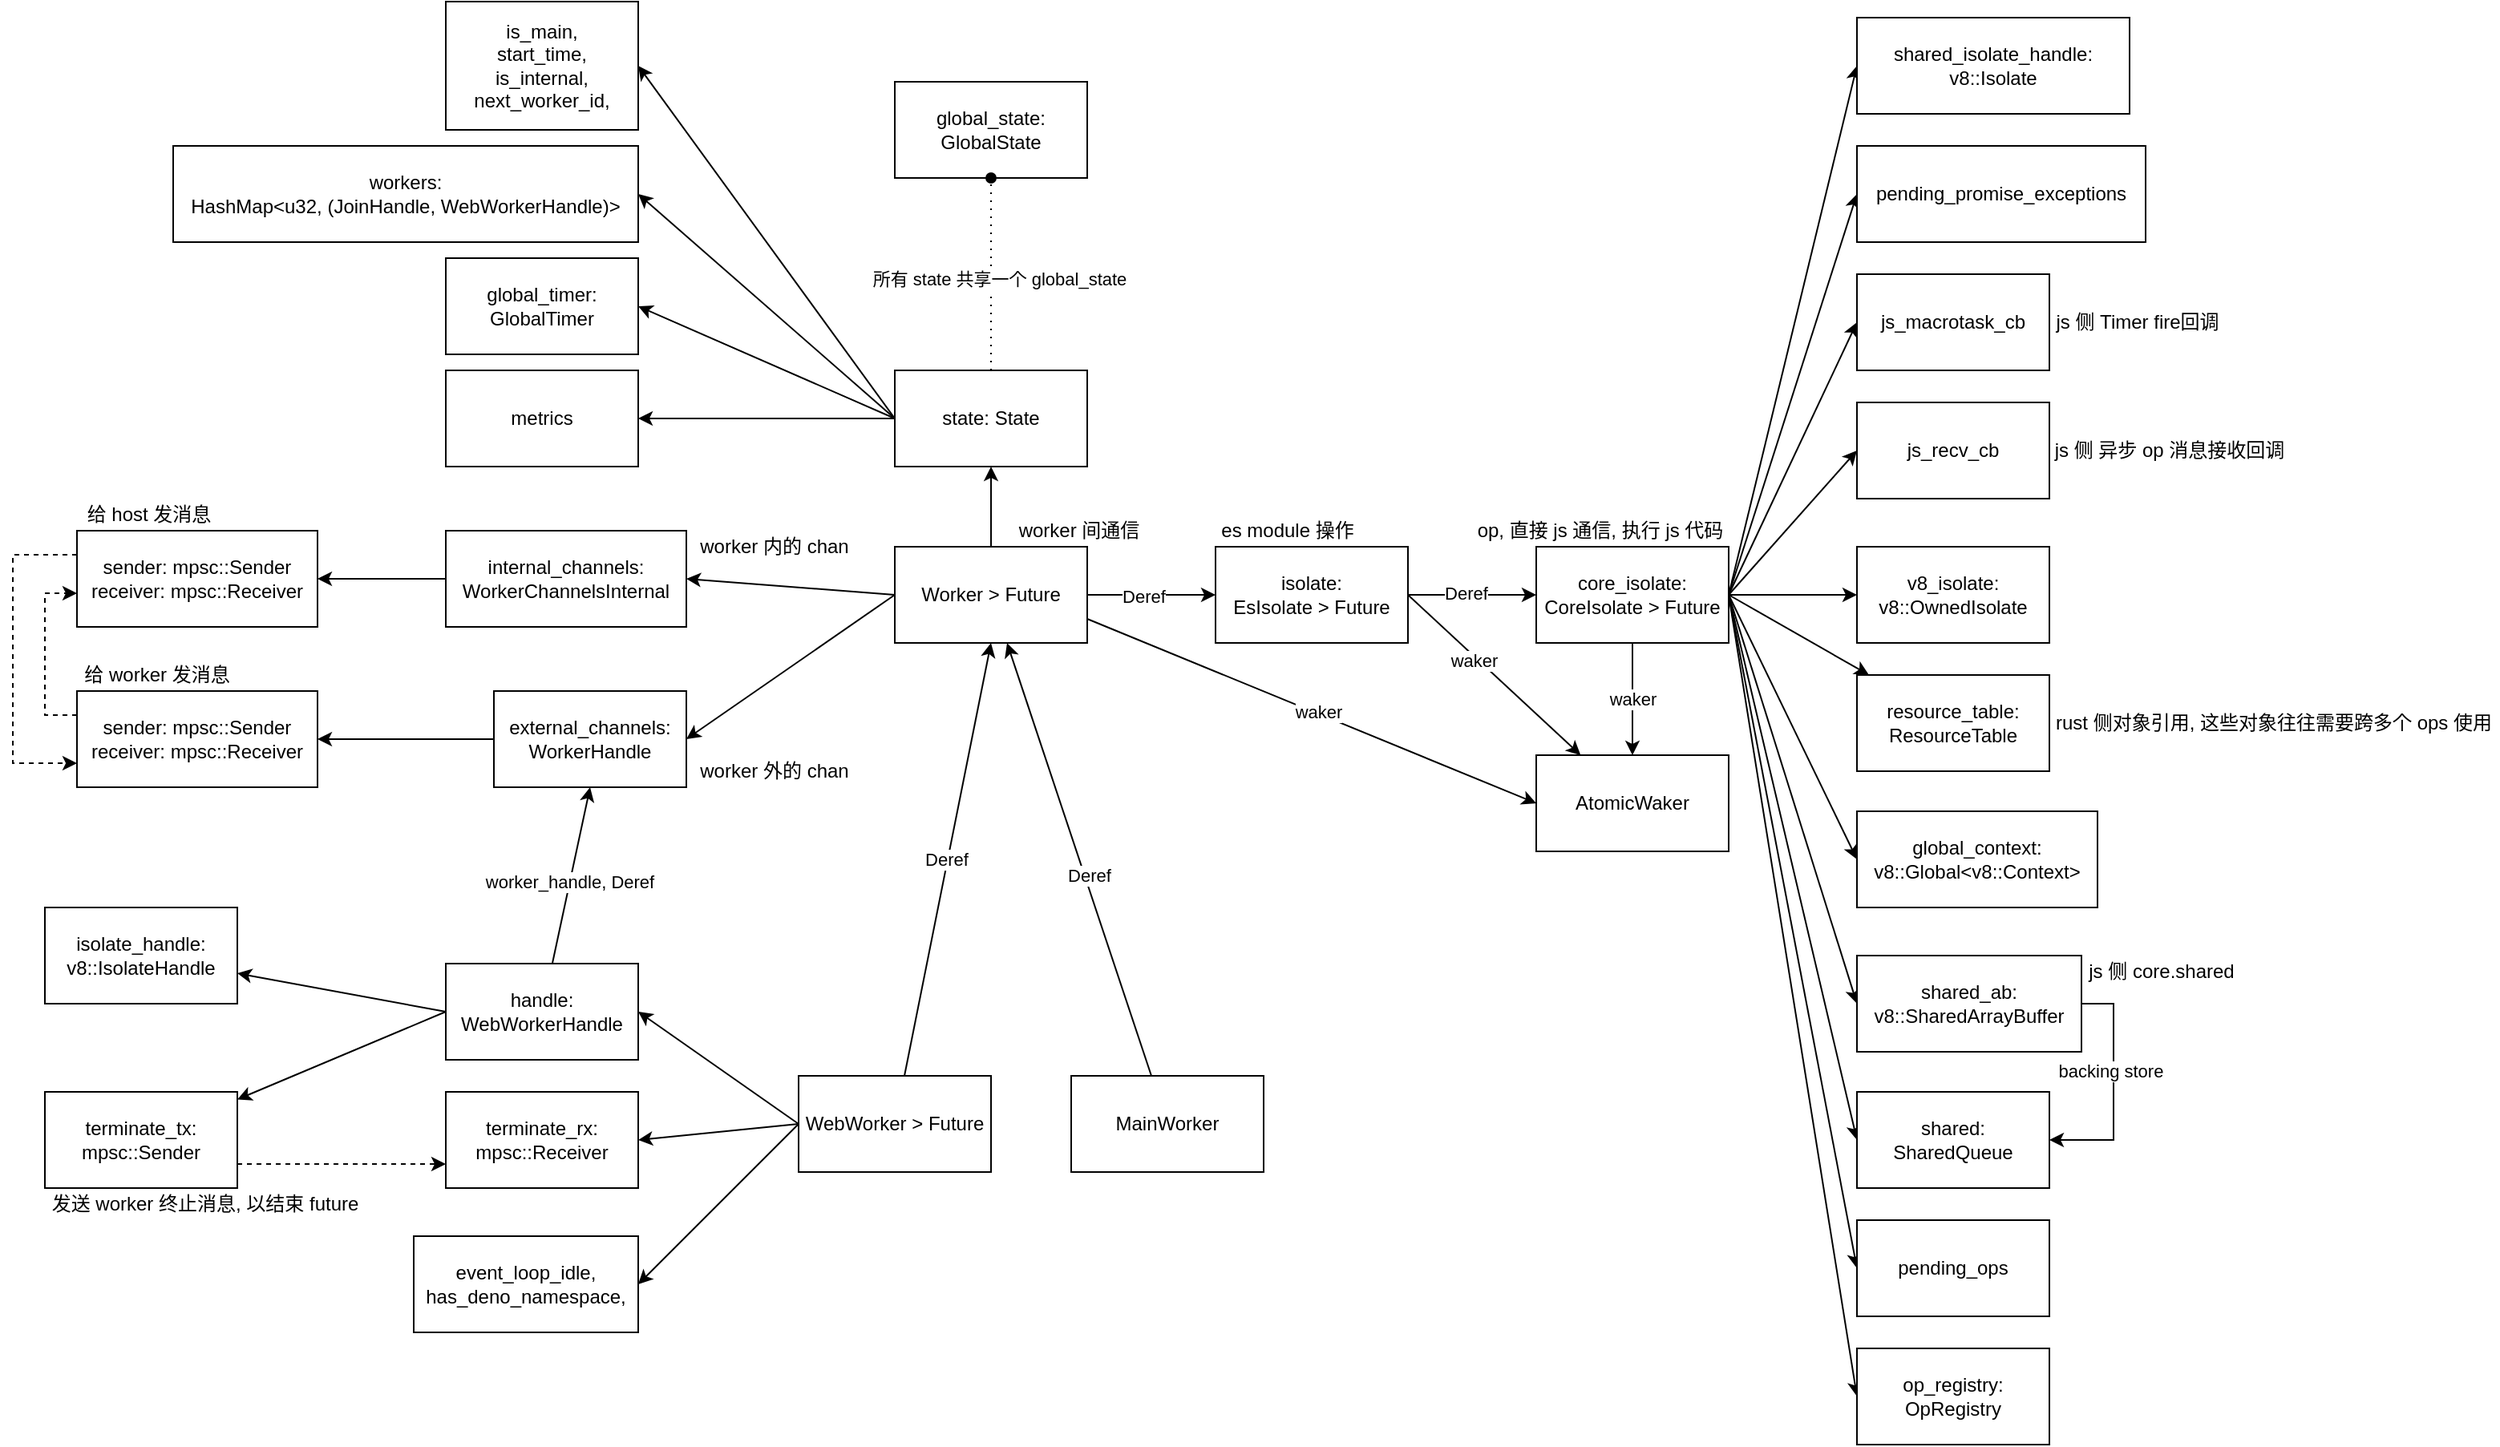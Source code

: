 <mxfile version="13.2.1" type="github">
  <diagram id="g0dbOOIlQTnFfYd_qdzW" name="第 1 页">
    <mxGraphModel dx="2893" dy="2323" grid="1" gridSize="10" guides="1" tooltips="1" connect="1" arrows="1" fold="1" page="1" pageScale="1" pageWidth="827" pageHeight="1169" math="0" shadow="0">
      <root>
        <mxCell id="0" />
        <mxCell id="1" parent="0" />
        <mxCell id="hD7Om0uuO97VEo5Bp-_T-1" value="global_state:&lt;br&gt;GlobalState" style="rounded=0;whiteSpace=wrap;html=1;" parent="1" vertex="1">
          <mxGeometry x="170" y="40" width="120" height="60" as="geometry" />
        </mxCell>
        <mxCell id="hD7Om0uuO97VEo5Bp-_T-7" style="orthogonalLoop=1;jettySize=auto;html=1;dashed=1;dashPattern=1 4;strokeWidth=1;endArrow=oval;endFill=1;rounded=1;" parent="1" source="hD7Om0uuO97VEo5Bp-_T-2" target="hD7Om0uuO97VEo5Bp-_T-1" edge="1">
          <mxGeometry relative="1" as="geometry" />
        </mxCell>
        <mxCell id="A5GxI49C1zS-vNtngI4n-1" value="所有 state 共享一个 global_state" style="edgeLabel;html=1;align=center;verticalAlign=middle;resizable=0;points=[];" parent="hD7Om0uuO97VEo5Bp-_T-7" vertex="1" connectable="0">
          <mxGeometry x="-0.05" y="-5" relative="1" as="geometry">
            <mxPoint as="offset" />
          </mxGeometry>
        </mxCell>
        <mxCell id="hD7Om0uuO97VEo5Bp-_T-28" value="" style="rounded=0;orthogonalLoop=1;jettySize=auto;html=1;" parent="1" source="hD7Om0uuO97VEo5Bp-_T-2" target="hD7Om0uuO97VEo5Bp-_T-27" edge="1">
          <mxGeometry relative="1" as="geometry" />
        </mxCell>
        <mxCell id="hD7Om0uuO97VEo5Bp-_T-34" style="rounded=0;orthogonalLoop=1;jettySize=auto;html=1;exitX=0;exitY=0.5;exitDx=0;exitDy=0;entryX=1;entryY=0.5;entryDx=0;entryDy=0;" parent="1" source="hD7Om0uuO97VEo5Bp-_T-2" target="hD7Om0uuO97VEo5Bp-_T-29" edge="1">
          <mxGeometry relative="1" as="geometry" />
        </mxCell>
        <mxCell id="hD7Om0uuO97VEo5Bp-_T-35" style="edgeStyle=none;rounded=0;orthogonalLoop=1;jettySize=auto;html=1;exitX=0;exitY=0.5;exitDx=0;exitDy=0;entryX=1;entryY=0.5;entryDx=0;entryDy=0;" parent="1" source="hD7Om0uuO97VEo5Bp-_T-2" target="hD7Om0uuO97VEo5Bp-_T-30" edge="1">
          <mxGeometry relative="1" as="geometry" />
        </mxCell>
        <mxCell id="hD7Om0uuO97VEo5Bp-_T-36" style="edgeStyle=none;rounded=0;orthogonalLoop=1;jettySize=auto;html=1;exitX=0;exitY=0.5;exitDx=0;exitDy=0;entryX=1;entryY=0.5;entryDx=0;entryDy=0;" parent="1" source="hD7Om0uuO97VEo5Bp-_T-2" target="hD7Om0uuO97VEo5Bp-_T-32" edge="1">
          <mxGeometry relative="1" as="geometry" />
        </mxCell>
        <mxCell id="hD7Om0uuO97VEo5Bp-_T-2" value="state: State" style="rounded=0;whiteSpace=wrap;html=1;" parent="1" vertex="1">
          <mxGeometry x="170" y="220" width="120" height="60" as="geometry" />
        </mxCell>
        <mxCell id="hD7Om0uuO97VEo5Bp-_T-27" value="metrics" style="rounded=0;whiteSpace=wrap;html=1;" parent="1" vertex="1">
          <mxGeometry x="-110" y="220" width="120" height="60" as="geometry" />
        </mxCell>
        <mxCell id="hD7Om0uuO97VEo5Bp-_T-10" style="rounded=0;orthogonalLoop=1;jettySize=auto;html=1;" parent="1" source="hD7Om0uuO97VEo5Bp-_T-4" target="hD7Om0uuO97VEo5Bp-_T-9" edge="1">
          <mxGeometry relative="1" as="geometry" />
        </mxCell>
        <mxCell id="hD7Om0uuO97VEo5Bp-_T-25" value="Deref" style="edgeLabel;html=1;align=center;verticalAlign=middle;resizable=0;points=[];" parent="hD7Om0uuO97VEo5Bp-_T-10" vertex="1" connectable="0">
          <mxGeometry x="-0.08" y="-2" relative="1" as="geometry">
            <mxPoint as="offset" />
          </mxGeometry>
        </mxCell>
        <mxCell id="hD7Om0uuO97VEo5Bp-_T-4" value="MainWorker" style="rounded=0;whiteSpace=wrap;html=1;" parent="1" vertex="1">
          <mxGeometry x="280" y="660" width="120" height="60" as="geometry" />
        </mxCell>
        <mxCell id="hD7Om0uuO97VEo5Bp-_T-12" style="rounded=0;orthogonalLoop=1;jettySize=auto;html=1;entryX=0.5;entryY=1;entryDx=0;entryDy=0;" parent="1" source="hD7Om0uuO97VEo5Bp-_T-9" target="hD7Om0uuO97VEo5Bp-_T-2" edge="1">
          <mxGeometry relative="1" as="geometry" />
        </mxCell>
        <mxCell id="hD7Om0uuO97VEo5Bp-_T-13" style="rounded=0;orthogonalLoop=1;jettySize=auto;html=1;exitX=1;exitY=0.5;exitDx=0;exitDy=0;" parent="1" source="hD7Om0uuO97VEo5Bp-_T-9" target="hD7Om0uuO97VEo5Bp-_T-14" edge="1">
          <mxGeometry relative="1" as="geometry">
            <mxPoint x="360" y="360" as="targetPoint" />
          </mxGeometry>
        </mxCell>
        <mxCell id="hD7Om0uuO97VEo5Bp-_T-26" value="Deref" style="edgeLabel;html=1;align=center;verticalAlign=middle;resizable=0;points=[];" parent="hD7Om0uuO97VEo5Bp-_T-13" vertex="1" connectable="0">
          <mxGeometry x="-0.125" y="-1" relative="1" as="geometry">
            <mxPoint as="offset" />
          </mxGeometry>
        </mxCell>
        <mxCell id="hD7Om0uuO97VEo5Bp-_T-16" value="" style="rounded=0;orthogonalLoop=1;jettySize=auto;html=1;exitX=0;exitY=0.5;exitDx=0;exitDy=0;entryX=1;entryY=0.5;entryDx=0;entryDy=0;" parent="1" source="hD7Om0uuO97VEo5Bp-_T-9" target="hD7Om0uuO97VEo5Bp-_T-15" edge="1">
          <mxGeometry relative="1" as="geometry" />
        </mxCell>
        <mxCell id="hD7Om0uuO97VEo5Bp-_T-17" style="rounded=0;orthogonalLoop=1;jettySize=auto;html=1;exitX=0;exitY=0.5;exitDx=0;exitDy=0;entryX=1;entryY=0.5;entryDx=0;entryDy=0;" parent="1" source="hD7Om0uuO97VEo5Bp-_T-9" target="hD7Om0uuO97VEo5Bp-_T-18" edge="1">
          <mxGeometry relative="1" as="geometry">
            <mxPoint x="100" y="440" as="targetPoint" />
          </mxGeometry>
        </mxCell>
        <mxCell id="hD7Om0uuO97VEo5Bp-_T-69" style="edgeStyle=none;rounded=0;orthogonalLoop=1;jettySize=auto;html=1;exitX=1;exitY=0.75;exitDx=0;exitDy=0;entryX=0;entryY=0.5;entryDx=0;entryDy=0;" parent="1" source="hD7Om0uuO97VEo5Bp-_T-9" target="hD7Om0uuO97VEo5Bp-_T-68" edge="1">
          <mxGeometry relative="1" as="geometry">
            <mxPoint x="380.588" y="430" as="targetPoint" />
          </mxGeometry>
        </mxCell>
        <mxCell id="hD7Om0uuO97VEo5Bp-_T-72" value="waker" style="edgeLabel;html=1;align=center;verticalAlign=middle;resizable=0;points=[];" parent="hD7Om0uuO97VEo5Bp-_T-69" vertex="1" connectable="0">
          <mxGeometry x="0.027" y="1" relative="1" as="geometry">
            <mxPoint as="offset" />
          </mxGeometry>
        </mxCell>
        <mxCell id="hD7Om0uuO97VEo5Bp-_T-9" value="Worker &amp;gt; Future" style="rounded=0;whiteSpace=wrap;html=1;" parent="1" vertex="1">
          <mxGeometry x="170" y="330" width="120" height="60" as="geometry" />
        </mxCell>
        <mxCell id="hD7Om0uuO97VEo5Bp-_T-20" value="" style="edgeStyle=none;rounded=0;orthogonalLoop=1;jettySize=auto;html=1;" parent="1" source="hD7Om0uuO97VEo5Bp-_T-15" target="hD7Om0uuO97VEo5Bp-_T-19" edge="1">
          <mxGeometry relative="1" as="geometry" />
        </mxCell>
        <mxCell id="hD7Om0uuO97VEo5Bp-_T-15" value="internal_channels:&lt;br&gt;WorkerChannelsInternal" style="rounded=0;whiteSpace=wrap;html=1;" parent="1" vertex="1">
          <mxGeometry x="-110" y="320" width="150" height="60" as="geometry" />
        </mxCell>
        <mxCell id="hD7Om0uuO97VEo5Bp-_T-58" style="edgeStyle=orthogonalEdgeStyle;rounded=0;orthogonalLoop=1;jettySize=auto;html=1;exitX=0;exitY=0.25;exitDx=0;exitDy=0;entryX=0;entryY=0.75;entryDx=0;entryDy=0;dashed=1;" parent="1" source="hD7Om0uuO97VEo5Bp-_T-19" target="hD7Om0uuO97VEo5Bp-_T-21" edge="1">
          <mxGeometry relative="1" as="geometry">
            <Array as="points">
              <mxPoint x="-380" y="335" />
              <mxPoint x="-380" y="465" />
            </Array>
          </mxGeometry>
        </mxCell>
        <mxCell id="hD7Om0uuO97VEo5Bp-_T-19" value="sender: mpsc::Sender&lt;br&gt;receiver: mpsc::Receiver" style="rounded=0;whiteSpace=wrap;html=1;" parent="1" vertex="1">
          <mxGeometry x="-340" y="320" width="150" height="60" as="geometry" />
        </mxCell>
        <mxCell id="hD7Om0uuO97VEo5Bp-_T-66" value="" style="edgeStyle=orthogonalEdgeStyle;rounded=0;orthogonalLoop=1;jettySize=auto;html=1;" parent="1" source="hD7Om0uuO97VEo5Bp-_T-14" target="hD7Om0uuO97VEo5Bp-_T-65" edge="1">
          <mxGeometry relative="1" as="geometry" />
        </mxCell>
        <mxCell id="hD7Om0uuO97VEo5Bp-_T-73" value="Deref" style="edgeLabel;html=1;align=center;verticalAlign=middle;resizable=0;points=[];" parent="hD7Om0uuO97VEo5Bp-_T-66" vertex="1" connectable="0">
          <mxGeometry x="-0.1" y="1" relative="1" as="geometry">
            <mxPoint as="offset" />
          </mxGeometry>
        </mxCell>
        <mxCell id="hD7Om0uuO97VEo5Bp-_T-67" style="rounded=0;orthogonalLoop=1;jettySize=auto;html=1;exitX=1;exitY=0.5;exitDx=0;exitDy=0;" parent="1" source="hD7Om0uuO97VEo5Bp-_T-14" target="hD7Om0uuO97VEo5Bp-_T-68" edge="1">
          <mxGeometry relative="1" as="geometry">
            <mxPoint x="560" y="450" as="targetPoint" />
          </mxGeometry>
        </mxCell>
        <mxCell id="hD7Om0uuO97VEo5Bp-_T-71" value="waker" style="edgeLabel;html=1;align=center;verticalAlign=middle;resizable=0;points=[];" parent="hD7Om0uuO97VEo5Bp-_T-67" vertex="1" connectable="0">
          <mxGeometry x="-0.22" y="-2" relative="1" as="geometry">
            <mxPoint as="offset" />
          </mxGeometry>
        </mxCell>
        <mxCell id="hD7Om0uuO97VEo5Bp-_T-14" value="isolate:&lt;br&gt;EsIsolate &amp;gt; Future" style="rounded=0;whiteSpace=wrap;html=1;" parent="1" vertex="1">
          <mxGeometry x="370" y="330" width="120" height="60" as="geometry" />
        </mxCell>
        <mxCell id="hD7Om0uuO97VEo5Bp-_T-74" value="waker" style="edgeStyle=none;rounded=0;orthogonalLoop=1;jettySize=auto;html=1;entryX=0.5;entryY=0;entryDx=0;entryDy=0;" parent="1" source="hD7Om0uuO97VEo5Bp-_T-65" target="hD7Om0uuO97VEo5Bp-_T-68" edge="1">
          <mxGeometry relative="1" as="geometry" />
        </mxCell>
        <mxCell id="hD7Om0uuO97VEo5Bp-_T-76" value="" style="edgeStyle=none;rounded=0;orthogonalLoop=1;jettySize=auto;html=1;" parent="1" source="hD7Om0uuO97VEo5Bp-_T-65" target="hD7Om0uuO97VEo5Bp-_T-75" edge="1">
          <mxGeometry relative="1" as="geometry" />
        </mxCell>
        <mxCell id="hD7Om0uuO97VEo5Bp-_T-77" style="edgeStyle=none;rounded=0;orthogonalLoop=1;jettySize=auto;html=1;exitX=1;exitY=0.5;exitDx=0;exitDy=0;" parent="1" source="hD7Om0uuO97VEo5Bp-_T-65" target="hD7Om0uuO97VEo5Bp-_T-78" edge="1">
          <mxGeometry relative="1" as="geometry">
            <mxPoint x="770" y="430" as="targetPoint" />
          </mxGeometry>
        </mxCell>
        <mxCell id="hD7Om0uuO97VEo5Bp-_T-79" style="edgeStyle=none;rounded=0;orthogonalLoop=1;jettySize=auto;html=1;exitX=1;exitY=0.5;exitDx=0;exitDy=0;entryX=0;entryY=0.5;entryDx=0;entryDy=0;" parent="1" source="hD7Om0uuO97VEo5Bp-_T-65" target="hD7Om0uuO97VEo5Bp-_T-80" edge="1">
          <mxGeometry relative="1" as="geometry">
            <mxPoint x="770" y="520" as="targetPoint" />
          </mxGeometry>
        </mxCell>
        <mxCell id="hD7Om0uuO97VEo5Bp-_T-81" style="edgeStyle=none;rounded=0;orthogonalLoop=1;jettySize=auto;html=1;exitX=1;exitY=0.5;exitDx=0;exitDy=0;entryX=0;entryY=0.5;entryDx=0;entryDy=0;" parent="1" source="hD7Om0uuO97VEo5Bp-_T-65" target="hD7Om0uuO97VEo5Bp-_T-82" edge="1">
          <mxGeometry relative="1" as="geometry">
            <mxPoint x="760" y="610" as="targetPoint" />
          </mxGeometry>
        </mxCell>
        <mxCell id="hD7Om0uuO97VEo5Bp-_T-83" style="edgeStyle=none;rounded=0;orthogonalLoop=1;jettySize=auto;html=1;exitX=1;exitY=0.5;exitDx=0;exitDy=0;entryX=0;entryY=0.5;entryDx=0;entryDy=0;" parent="1" source="hD7Om0uuO97VEo5Bp-_T-65" target="hD7Om0uuO97VEo5Bp-_T-84" edge="1">
          <mxGeometry relative="1" as="geometry">
            <mxPoint x="770" y="280" as="targetPoint" />
          </mxGeometry>
        </mxCell>
        <mxCell id="hD7Om0uuO97VEo5Bp-_T-86" style="edgeStyle=none;rounded=0;orthogonalLoop=1;jettySize=auto;html=1;exitX=1;exitY=0.5;exitDx=0;exitDy=0;entryX=0;entryY=0.5;entryDx=0;entryDy=0;" parent="1" source="hD7Om0uuO97VEo5Bp-_T-65" target="hD7Om0uuO97VEo5Bp-_T-85" edge="1">
          <mxGeometry relative="1" as="geometry" />
        </mxCell>
        <mxCell id="hD7Om0uuO97VEo5Bp-_T-87" style="edgeStyle=none;rounded=0;orthogonalLoop=1;jettySize=auto;html=1;exitX=1;exitY=0.5;exitDx=0;exitDy=0;entryX=0;entryY=0.5;entryDx=0;entryDy=0;" parent="1" source="hD7Om0uuO97VEo5Bp-_T-65" target="hD7Om0uuO97VEo5Bp-_T-88" edge="1">
          <mxGeometry relative="1" as="geometry">
            <mxPoint x="770" y="750" as="targetPoint" />
          </mxGeometry>
        </mxCell>
        <mxCell id="hD7Om0uuO97VEo5Bp-_T-93" style="edgeStyle=none;rounded=0;orthogonalLoop=1;jettySize=auto;html=1;exitX=1;exitY=0.5;exitDx=0;exitDy=0;entryX=0;entryY=0.5;entryDx=0;entryDy=0;" parent="1" source="hD7Om0uuO97VEo5Bp-_T-65" target="hD7Om0uuO97VEo5Bp-_T-89" edge="1">
          <mxGeometry relative="1" as="geometry" />
        </mxCell>
        <mxCell id="hD7Om0uuO97VEo5Bp-_T-94" style="edgeStyle=none;rounded=0;orthogonalLoop=1;jettySize=auto;html=1;exitX=1;exitY=0.5;exitDx=0;exitDy=0;entryX=0;entryY=0.5;entryDx=0;entryDy=0;" parent="1" source="hD7Om0uuO97VEo5Bp-_T-65" target="hD7Om0uuO97VEo5Bp-_T-90" edge="1">
          <mxGeometry relative="1" as="geometry" />
        </mxCell>
        <mxCell id="hD7Om0uuO97VEo5Bp-_T-95" style="edgeStyle=none;rounded=0;orthogonalLoop=1;jettySize=auto;html=1;exitX=1;exitY=0.5;exitDx=0;exitDy=0;entryX=0;entryY=0.5;entryDx=0;entryDy=0;" parent="1" source="hD7Om0uuO97VEo5Bp-_T-65" target="hD7Om0uuO97VEo5Bp-_T-91" edge="1">
          <mxGeometry relative="1" as="geometry" />
        </mxCell>
        <mxCell id="hD7Om0uuO97VEo5Bp-_T-96" style="edgeStyle=none;rounded=0;orthogonalLoop=1;jettySize=auto;html=1;exitX=1;exitY=0.5;exitDx=0;exitDy=0;entryX=0;entryY=0.5;entryDx=0;entryDy=0;" parent="1" source="hD7Om0uuO97VEo5Bp-_T-65" target="hD7Om0uuO97VEo5Bp-_T-92" edge="1">
          <mxGeometry relative="1" as="geometry" />
        </mxCell>
        <mxCell id="hD7Om0uuO97VEo5Bp-_T-65" value="core_isolate: &lt;br&gt;CoreIsolate &amp;gt; Future" style="rounded=0;whiteSpace=wrap;html=1;" parent="1" vertex="1">
          <mxGeometry x="570" y="330" width="120" height="60" as="geometry" />
        </mxCell>
        <mxCell id="hD7Om0uuO97VEo5Bp-_T-75" value="v8_isolate: &lt;br&gt;v8::OwnedIsolate" style="rounded=0;whiteSpace=wrap;html=1;" parent="1" vertex="1">
          <mxGeometry x="770" y="330" width="120" height="60" as="geometry" />
        </mxCell>
        <mxCell id="hD7Om0uuO97VEo5Bp-_T-22" value="" style="edgeStyle=none;rounded=0;orthogonalLoop=1;jettySize=auto;html=1;" parent="1" source="hD7Om0uuO97VEo5Bp-_T-18" target="hD7Om0uuO97VEo5Bp-_T-21" edge="1">
          <mxGeometry relative="1" as="geometry" />
        </mxCell>
        <mxCell id="hD7Om0uuO97VEo5Bp-_T-18" value="external_channels:&lt;br&gt;WorkerHandle" style="rounded=0;whiteSpace=wrap;html=1;" parent="1" vertex="1">
          <mxGeometry x="-80" y="420" width="120" height="60" as="geometry" />
        </mxCell>
        <mxCell id="hD7Om0uuO97VEo5Bp-_T-59" style="edgeStyle=orthogonalEdgeStyle;rounded=0;orthogonalLoop=1;jettySize=auto;html=1;exitX=0;exitY=0.25;exitDx=0;exitDy=0;entryX=0;entryY=0.65;entryDx=0;entryDy=0;entryPerimeter=0;dashed=1;" parent="1" source="hD7Om0uuO97VEo5Bp-_T-21" target="hD7Om0uuO97VEo5Bp-_T-19" edge="1">
          <mxGeometry relative="1" as="geometry" />
        </mxCell>
        <mxCell id="hD7Om0uuO97VEo5Bp-_T-21" value="sender: mpsc::Sender&lt;br&gt;receiver: mpsc::Receiver" style="rounded=0;whiteSpace=wrap;html=1;" parent="1" vertex="1">
          <mxGeometry x="-340" y="420" width="150" height="60" as="geometry" />
        </mxCell>
        <mxCell id="hD7Om0uuO97VEo5Bp-_T-29" value="global_timer: &lt;br&gt;GlobalTimer" style="rounded=0;whiteSpace=wrap;html=1;" parent="1" vertex="1">
          <mxGeometry x="-110" y="150" width="120" height="60" as="geometry" />
        </mxCell>
        <mxCell id="hD7Om0uuO97VEo5Bp-_T-30" value="workers:&lt;br&gt;HashMap&amp;lt;u32, (JoinHandle, WebWorkerHandle)&amp;gt;" style="rounded=0;whiteSpace=wrap;html=1;" parent="1" vertex="1">
          <mxGeometry x="-280" y="80" width="290" height="60" as="geometry" />
        </mxCell>
        <mxCell id="hD7Om0uuO97VEo5Bp-_T-32" value="is_main,&lt;br&gt;start_time,&lt;br&gt;is_internal,&lt;br&gt;next_worker_id," style="rounded=0;whiteSpace=wrap;html=1;" parent="1" vertex="1">
          <mxGeometry x="-110" y="-10" width="120" height="80" as="geometry" />
        </mxCell>
        <mxCell id="hD7Om0uuO97VEo5Bp-_T-39" value="" style="edgeStyle=none;rounded=0;orthogonalLoop=1;jettySize=auto;html=1;entryX=0.5;entryY=1;entryDx=0;entryDy=0;" parent="1" source="hD7Om0uuO97VEo5Bp-_T-37" target="hD7Om0uuO97VEo5Bp-_T-9" edge="1">
          <mxGeometry relative="1" as="geometry">
            <mxPoint x="230" y="680" as="targetPoint" />
          </mxGeometry>
        </mxCell>
        <mxCell id="hD7Om0uuO97VEo5Bp-_T-40" value="Deref" style="edgeLabel;html=1;align=center;verticalAlign=middle;resizable=0;points=[];" parent="hD7Om0uuO97VEo5Bp-_T-39" vertex="1" connectable="0">
          <mxGeometry y="1" relative="1" as="geometry">
            <mxPoint as="offset" />
          </mxGeometry>
        </mxCell>
        <mxCell id="hD7Om0uuO97VEo5Bp-_T-42" value="" style="edgeStyle=none;rounded=0;orthogonalLoop=1;jettySize=auto;html=1;exitX=0;exitY=0.5;exitDx=0;exitDy=0;entryX=1;entryY=0.5;entryDx=0;entryDy=0;" parent="1" source="hD7Om0uuO97VEo5Bp-_T-37" target="hD7Om0uuO97VEo5Bp-_T-41" edge="1">
          <mxGeometry relative="1" as="geometry" />
        </mxCell>
        <mxCell id="hD7Om0uuO97VEo5Bp-_T-43" style="edgeStyle=none;rounded=0;orthogonalLoop=1;jettySize=auto;html=1;exitX=0;exitY=0.5;exitDx=0;exitDy=0;entryX=1;entryY=0.5;entryDx=0;entryDy=0;" parent="1" source="hD7Om0uuO97VEo5Bp-_T-37" target="hD7Om0uuO97VEo5Bp-_T-44" edge="1">
          <mxGeometry relative="1" as="geometry">
            <mxPoint x="-30" y="720" as="targetPoint" />
          </mxGeometry>
        </mxCell>
        <mxCell id="hD7Om0uuO97VEo5Bp-_T-45" style="edgeStyle=none;rounded=0;orthogonalLoop=1;jettySize=auto;html=1;exitX=0;exitY=0.5;exitDx=0;exitDy=0;entryX=1;entryY=0.5;entryDx=0;entryDy=0;" parent="1" source="hD7Om0uuO97VEo5Bp-_T-37" target="hD7Om0uuO97VEo5Bp-_T-46" edge="1">
          <mxGeometry relative="1" as="geometry">
            <mxPoint x="-30" y="570" as="targetPoint" />
          </mxGeometry>
        </mxCell>
        <mxCell id="hD7Om0uuO97VEo5Bp-_T-37" value="WebWorker &amp;gt; Future" style="rounded=0;whiteSpace=wrap;html=1;" parent="1" vertex="1">
          <mxGeometry x="110" y="660" width="120" height="60" as="geometry" />
        </mxCell>
        <mxCell id="hD7Om0uuO97VEo5Bp-_T-41" value="terminate_rx:&lt;br&gt;mpsc::Receiver" style="rounded=0;whiteSpace=wrap;html=1;" parent="1" vertex="1">
          <mxGeometry x="-110" y="670" width="120" height="60" as="geometry" />
        </mxCell>
        <mxCell id="hD7Om0uuO97VEo5Bp-_T-49" style="edgeStyle=none;rounded=0;orthogonalLoop=1;jettySize=auto;html=1;exitX=0;exitY=0.5;exitDx=0;exitDy=0;" parent="1" source="hD7Om0uuO97VEo5Bp-_T-44" target="hD7Om0uuO97VEo5Bp-_T-50" edge="1">
          <mxGeometry relative="1" as="geometry">
            <mxPoint x="-190" y="840" as="targetPoint" />
          </mxGeometry>
        </mxCell>
        <mxCell id="hD7Om0uuO97VEo5Bp-_T-51" style="edgeStyle=none;rounded=0;orthogonalLoop=1;jettySize=auto;html=1;exitX=0;exitY=0.5;exitDx=0;exitDy=0;" parent="1" source="hD7Om0uuO97VEo5Bp-_T-44" target="hD7Om0uuO97VEo5Bp-_T-52" edge="1">
          <mxGeometry relative="1" as="geometry">
            <mxPoint x="-200" y="700" as="targetPoint" />
          </mxGeometry>
        </mxCell>
        <mxCell id="hD7Om0uuO97VEo5Bp-_T-57" style="edgeStyle=none;rounded=0;orthogonalLoop=1;jettySize=auto;html=1;entryX=0.5;entryY=1;entryDx=0;entryDy=0;" parent="1" source="hD7Om0uuO97VEo5Bp-_T-44" target="hD7Om0uuO97VEo5Bp-_T-18" edge="1">
          <mxGeometry relative="1" as="geometry" />
        </mxCell>
        <mxCell id="hD7Om0uuO97VEo5Bp-_T-60" value="worker_handle, Deref" style="edgeLabel;html=1;align=center;verticalAlign=middle;resizable=0;points=[];" parent="hD7Om0uuO97VEo5Bp-_T-57" vertex="1" connectable="0">
          <mxGeometry x="-0.078" y="1" relative="1" as="geometry">
            <mxPoint as="offset" />
          </mxGeometry>
        </mxCell>
        <mxCell id="hD7Om0uuO97VEo5Bp-_T-44" value="handle:&lt;br&gt;WebWorkerHandle" style="rounded=0;whiteSpace=wrap;html=1;" parent="1" vertex="1">
          <mxGeometry x="-110" y="590" width="120" height="60" as="geometry" />
        </mxCell>
        <mxCell id="hD7Om0uuO97VEo5Bp-_T-46" value="event_loop_idle,&lt;br&gt;has_deno_namespace," style="rounded=0;whiteSpace=wrap;html=1;" parent="1" vertex="1">
          <mxGeometry x="-130" y="760" width="140" height="60" as="geometry" />
        </mxCell>
        <mxCell id="hD7Om0uuO97VEo5Bp-_T-50" value="isolate_handle:&lt;br&gt;v8::IsolateHandle" style="rounded=0;whiteSpace=wrap;html=1;" parent="1" vertex="1">
          <mxGeometry x="-360" y="555" width="120" height="60" as="geometry" />
        </mxCell>
        <mxCell id="hD7Om0uuO97VEo5Bp-_T-54" style="edgeStyle=none;rounded=0;orthogonalLoop=1;jettySize=auto;html=1;exitX=1;exitY=0.75;exitDx=0;exitDy=0;entryX=0;entryY=0.75;entryDx=0;entryDy=0;dashed=1;" parent="1" source="hD7Om0uuO97VEo5Bp-_T-52" target="hD7Om0uuO97VEo5Bp-_T-41" edge="1">
          <mxGeometry relative="1" as="geometry" />
        </mxCell>
        <mxCell id="hD7Om0uuO97VEo5Bp-_T-52" value="terminate_tx:&lt;br&gt;mpsc::Sender" style="rounded=0;whiteSpace=wrap;html=1;" parent="1" vertex="1">
          <mxGeometry x="-360" y="670" width="120" height="60" as="geometry" />
        </mxCell>
        <mxCell id="hD7Om0uuO97VEo5Bp-_T-61" value="给 worker 发消息" style="text;html=1;strokeColor=none;fillColor=none;align=center;verticalAlign=middle;whiteSpace=wrap;rounded=0;" parent="1" vertex="1">
          <mxGeometry x="-340" y="400" width="100" height="20" as="geometry" />
        </mxCell>
        <mxCell id="hD7Om0uuO97VEo5Bp-_T-62" value="给 host 发消息" style="text;html=1;strokeColor=none;fillColor=none;align=center;verticalAlign=middle;whiteSpace=wrap;rounded=0;" parent="1" vertex="1">
          <mxGeometry x="-340" y="300" width="90" height="20" as="geometry" />
        </mxCell>
        <mxCell id="hD7Om0uuO97VEo5Bp-_T-63" value="发送 worker 终止消息, 以结束 future" style="text;html=1;strokeColor=none;fillColor=none;align=center;verticalAlign=middle;whiteSpace=wrap;rounded=0;" parent="1" vertex="1">
          <mxGeometry x="-360" y="730" width="200" height="20" as="geometry" />
        </mxCell>
        <mxCell id="hD7Om0uuO97VEo5Bp-_T-68" value="AtomicWaker" style="rounded=0;whiteSpace=wrap;html=1;" parent="1" vertex="1">
          <mxGeometry x="570" y="460" width="120" height="60" as="geometry" />
        </mxCell>
        <mxCell id="hD7Om0uuO97VEo5Bp-_T-78" value="resource_table:&lt;br&gt;ResourceTable" style="rounded=0;whiteSpace=wrap;html=1;" parent="1" vertex="1">
          <mxGeometry x="770" y="410" width="120" height="60" as="geometry" />
        </mxCell>
        <mxCell id="hD7Om0uuO97VEo5Bp-_T-80" value="global_context:&lt;br&gt;v8::Global&amp;lt;v8::Context&amp;gt;" style="rounded=0;whiteSpace=wrap;html=1;" parent="1" vertex="1">
          <mxGeometry x="770" y="495" width="150" height="60" as="geometry" />
        </mxCell>
        <mxCell id="Ko-rPgLK9G_IWwCupDyg-2" style="edgeStyle=orthogonalEdgeStyle;rounded=0;orthogonalLoop=1;jettySize=auto;html=1;entryX=1;entryY=0.5;entryDx=0;entryDy=0;exitX=1;exitY=0.5;exitDx=0;exitDy=0;" edge="1" parent="1" source="hD7Om0uuO97VEo5Bp-_T-82" target="hD7Om0uuO97VEo5Bp-_T-88">
          <mxGeometry relative="1" as="geometry" />
        </mxCell>
        <mxCell id="Ko-rPgLK9G_IWwCupDyg-3" value="backing store" style="edgeLabel;html=1;align=center;verticalAlign=middle;resizable=0;points=[];" vertex="1" connectable="0" parent="Ko-rPgLK9G_IWwCupDyg-2">
          <mxGeometry x="-0.145" y="-2" relative="1" as="geometry">
            <mxPoint as="offset" />
          </mxGeometry>
        </mxCell>
        <mxCell id="hD7Om0uuO97VEo5Bp-_T-82" value="shared_ab:&lt;br&gt;v8::SharedArrayBuffer" style="rounded=0;whiteSpace=wrap;html=1;" parent="1" vertex="1">
          <mxGeometry x="770" y="585" width="140" height="60" as="geometry" />
        </mxCell>
        <mxCell id="hD7Om0uuO97VEo5Bp-_T-84" value="js_recv_cb" style="rounded=0;whiteSpace=wrap;html=1;" parent="1" vertex="1">
          <mxGeometry x="770" y="240" width="120" height="60" as="geometry" />
        </mxCell>
        <mxCell id="hD7Om0uuO97VEo5Bp-_T-85" value="js_macrotask_cb" style="rounded=0;whiteSpace=wrap;html=1;" parent="1" vertex="1">
          <mxGeometry x="770" y="160" width="120" height="60" as="geometry" />
        </mxCell>
        <mxCell id="hD7Om0uuO97VEo5Bp-_T-88" value="shared: &lt;br&gt;SharedQueue" style="rounded=0;whiteSpace=wrap;html=1;" parent="1" vertex="1">
          <mxGeometry x="770" y="670" width="120" height="60" as="geometry" />
        </mxCell>
        <mxCell id="hD7Om0uuO97VEo5Bp-_T-89" value="pending_promise_exceptions" style="rounded=0;whiteSpace=wrap;html=1;" parent="1" vertex="1">
          <mxGeometry x="770" y="80" width="180" height="60" as="geometry" />
        </mxCell>
        <mxCell id="hD7Om0uuO97VEo5Bp-_T-90" value="shared_isolate_handle:&lt;br&gt;v8::Isolate" style="rounded=0;whiteSpace=wrap;html=1;" parent="1" vertex="1">
          <mxGeometry x="770" width="170" height="60" as="geometry" />
        </mxCell>
        <mxCell id="hD7Om0uuO97VEo5Bp-_T-91" value="pending_ops" style="rounded=0;whiteSpace=wrap;html=1;" parent="1" vertex="1">
          <mxGeometry x="770" y="750" width="120" height="60" as="geometry" />
        </mxCell>
        <mxCell id="hD7Om0uuO97VEo5Bp-_T-92" value="op_registry:&lt;br&gt;OpRegistry" style="rounded=0;whiteSpace=wrap;html=1;" parent="1" vertex="1">
          <mxGeometry x="770" y="830" width="120" height="60" as="geometry" />
        </mxCell>
        <mxCell id="A5GxI49C1zS-vNtngI4n-3" value="worker 内的 chan" style="text;html=1;strokeColor=none;fillColor=none;align=center;verticalAlign=middle;whiteSpace=wrap;rounded=0;" parent="1" vertex="1">
          <mxGeometry x="40" y="320" width="110" height="20" as="geometry" />
        </mxCell>
        <mxCell id="A5GxI49C1zS-vNtngI4n-6" value="worker 外的 chan" style="text;html=1;strokeColor=none;fillColor=none;align=center;verticalAlign=middle;whiteSpace=wrap;rounded=0;" parent="1" vertex="1">
          <mxGeometry x="40" y="460" width="110" height="20" as="geometry" />
        </mxCell>
        <mxCell id="A5GxI49C1zS-vNtngI4n-9" value="js 侧 Timer fire回调" style="text;html=1;strokeColor=none;fillColor=none;align=center;verticalAlign=middle;whiteSpace=wrap;rounded=0;" parent="1" vertex="1">
          <mxGeometry x="890" y="180" width="110" height="20" as="geometry" />
        </mxCell>
        <mxCell id="A5GxI49C1zS-vNtngI4n-10" value="js 侧 异步 op 消息接收回调" style="text;html=1;strokeColor=none;fillColor=none;align=center;verticalAlign=middle;whiteSpace=wrap;rounded=0;" parent="1" vertex="1">
          <mxGeometry x="890" y="260" width="150" height="20" as="geometry" />
        </mxCell>
        <mxCell id="Ko-rPgLK9G_IWwCupDyg-1" value="rust 侧对象引用, 这些对象往往需要跨多个 ops 使用" style="text;html=1;strokeColor=none;fillColor=none;align=center;verticalAlign=middle;whiteSpace=wrap;rounded=0;" vertex="1" parent="1">
          <mxGeometry x="890" y="430" width="280" height="20" as="geometry" />
        </mxCell>
        <mxCell id="Ko-rPgLK9G_IWwCupDyg-4" value="js 侧 core.shared" style="text;html=1;strokeColor=none;fillColor=none;align=center;verticalAlign=middle;whiteSpace=wrap;rounded=0;" vertex="1" parent="1">
          <mxGeometry x="910" y="585" width="100" height="20" as="geometry" />
        </mxCell>
        <mxCell id="Ko-rPgLK9G_IWwCupDyg-5" value="es module 操作" style="text;html=1;strokeColor=none;fillColor=none;align=center;verticalAlign=middle;whiteSpace=wrap;rounded=0;" vertex="1" parent="1">
          <mxGeometry x="370" y="310" width="90" height="20" as="geometry" />
        </mxCell>
        <mxCell id="Ko-rPgLK9G_IWwCupDyg-6" value="op, 直接 js 通信, 执行 js 代码" style="text;html=1;strokeColor=none;fillColor=none;align=center;verticalAlign=middle;whiteSpace=wrap;rounded=0;" vertex="1" parent="1">
          <mxGeometry x="530" y="310" width="160" height="20" as="geometry" />
        </mxCell>
        <mxCell id="Ko-rPgLK9G_IWwCupDyg-7" value="worker 间通信" style="text;html=1;strokeColor=none;fillColor=none;align=center;verticalAlign=middle;whiteSpace=wrap;rounded=0;" vertex="1" parent="1">
          <mxGeometry x="240" y="310" width="90" height="20" as="geometry" />
        </mxCell>
      </root>
    </mxGraphModel>
  </diagram>
</mxfile>
